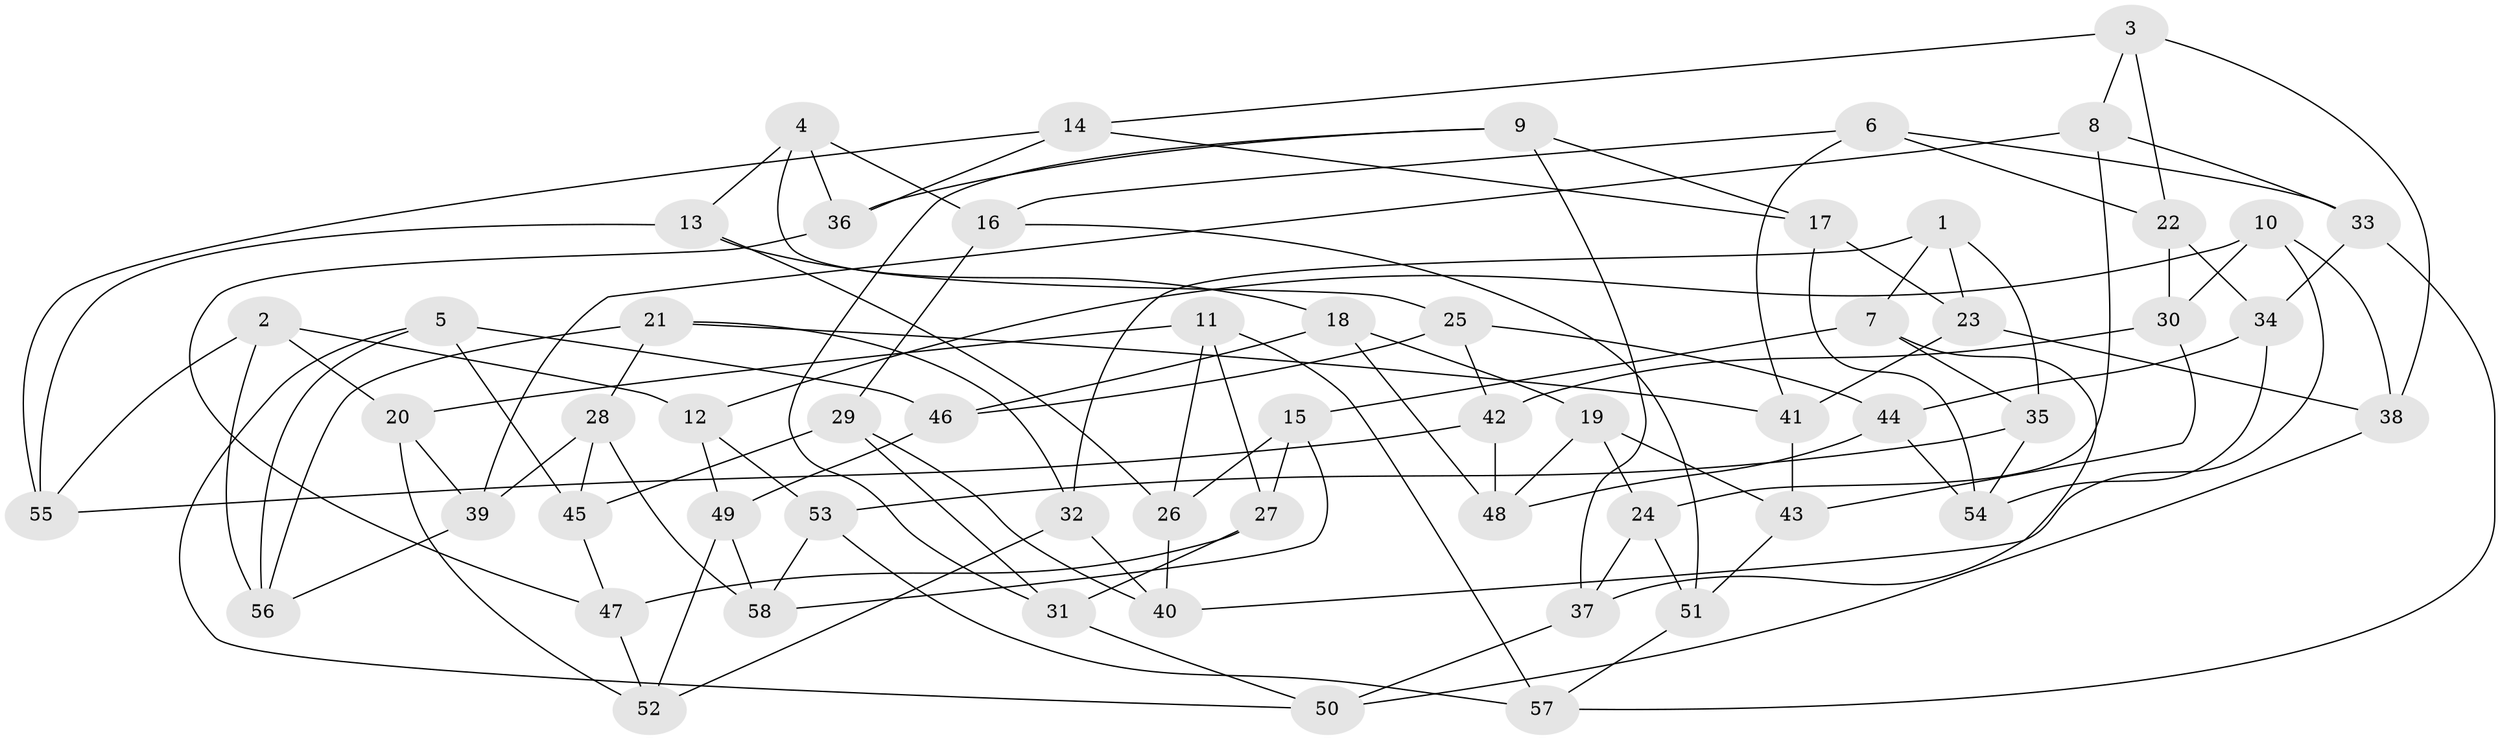 // Generated by graph-tools (version 1.1) at 2025/57/03/09/25 04:57:19]
// undirected, 58 vertices, 116 edges
graph export_dot {
graph [start="1"]
  node [color=gray90,style=filled];
  1;
  2;
  3;
  4;
  5;
  6;
  7;
  8;
  9;
  10;
  11;
  12;
  13;
  14;
  15;
  16;
  17;
  18;
  19;
  20;
  21;
  22;
  23;
  24;
  25;
  26;
  27;
  28;
  29;
  30;
  31;
  32;
  33;
  34;
  35;
  36;
  37;
  38;
  39;
  40;
  41;
  42;
  43;
  44;
  45;
  46;
  47;
  48;
  49;
  50;
  51;
  52;
  53;
  54;
  55;
  56;
  57;
  58;
  1 -- 23;
  1 -- 32;
  1 -- 35;
  1 -- 7;
  2 -- 55;
  2 -- 20;
  2 -- 12;
  2 -- 56;
  3 -- 8;
  3 -- 14;
  3 -- 22;
  3 -- 38;
  4 -- 13;
  4 -- 36;
  4 -- 16;
  4 -- 25;
  5 -- 50;
  5 -- 56;
  5 -- 45;
  5 -- 46;
  6 -- 16;
  6 -- 41;
  6 -- 33;
  6 -- 22;
  7 -- 15;
  7 -- 35;
  7 -- 37;
  8 -- 24;
  8 -- 33;
  8 -- 39;
  9 -- 31;
  9 -- 37;
  9 -- 17;
  9 -- 36;
  10 -- 30;
  10 -- 40;
  10 -- 12;
  10 -- 38;
  11 -- 26;
  11 -- 27;
  11 -- 57;
  11 -- 20;
  12 -- 49;
  12 -- 53;
  13 -- 18;
  13 -- 26;
  13 -- 55;
  14 -- 36;
  14 -- 17;
  14 -- 55;
  15 -- 26;
  15 -- 27;
  15 -- 58;
  16 -- 29;
  16 -- 51;
  17 -- 54;
  17 -- 23;
  18 -- 19;
  18 -- 46;
  18 -- 48;
  19 -- 43;
  19 -- 24;
  19 -- 48;
  20 -- 39;
  20 -- 52;
  21 -- 32;
  21 -- 28;
  21 -- 56;
  21 -- 41;
  22 -- 34;
  22 -- 30;
  23 -- 38;
  23 -- 41;
  24 -- 51;
  24 -- 37;
  25 -- 46;
  25 -- 44;
  25 -- 42;
  26 -- 40;
  27 -- 31;
  27 -- 47;
  28 -- 58;
  28 -- 39;
  28 -- 45;
  29 -- 45;
  29 -- 31;
  29 -- 40;
  30 -- 42;
  30 -- 43;
  31 -- 50;
  32 -- 40;
  32 -- 52;
  33 -- 34;
  33 -- 57;
  34 -- 44;
  34 -- 54;
  35 -- 53;
  35 -- 54;
  36 -- 47;
  37 -- 50;
  38 -- 50;
  39 -- 56;
  41 -- 43;
  42 -- 55;
  42 -- 48;
  43 -- 51;
  44 -- 48;
  44 -- 54;
  45 -- 47;
  46 -- 49;
  47 -- 52;
  49 -- 52;
  49 -- 58;
  51 -- 57;
  53 -- 58;
  53 -- 57;
}
